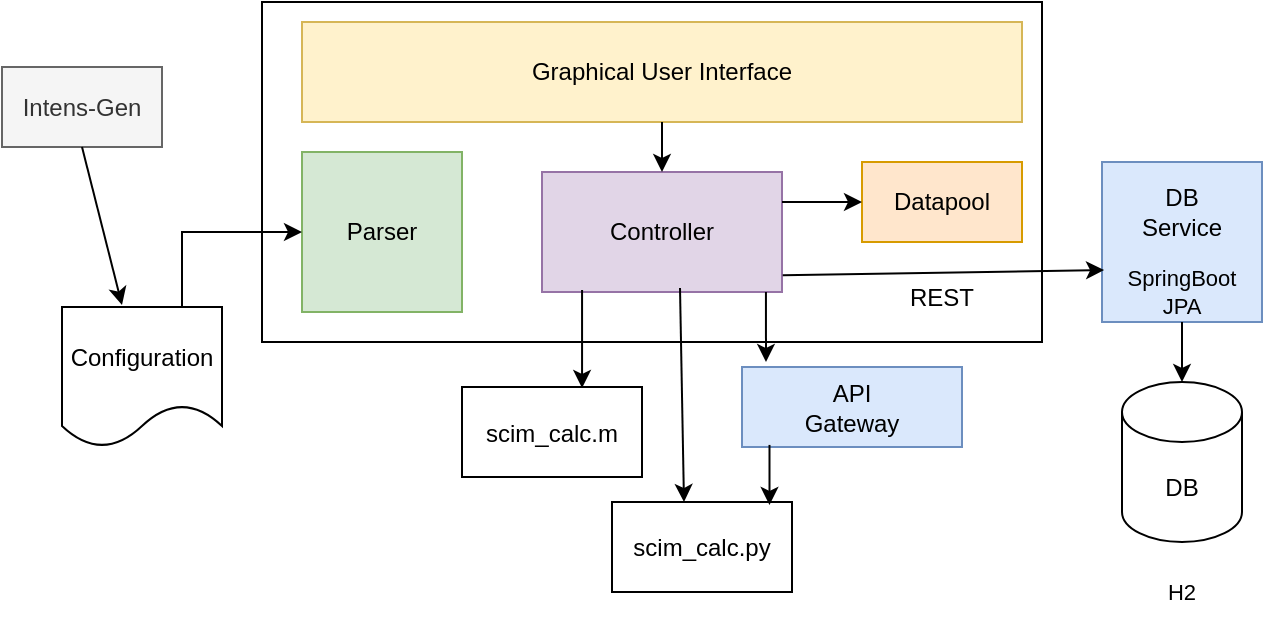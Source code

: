 <mxfile version="26.2.14">
  <diagram id="lFnnfL0ZU50raHwZNyp_" name="Page-1">
    <mxGraphModel dx="739" dy="795" grid="1" gridSize="10" guides="1" tooltips="1" connect="1" arrows="1" fold="1" page="1" pageScale="1" pageWidth="850" pageHeight="1100" math="0" shadow="0">
      <root>
        <mxCell id="0" />
        <mxCell id="1" parent="0" />
        <mxCell id="7DW4IX4cOBPBgaY2yPGB-29" value="" style="rounded=0;whiteSpace=wrap;html=1;" parent="1" vertex="1">
          <mxGeometry x="180" width="390" height="170" as="geometry" />
        </mxCell>
        <mxCell id="7DW4IX4cOBPBgaY2yPGB-1" value="DB" style="shape=cylinder3;whiteSpace=wrap;html=1;boundedLbl=1;backgroundOutline=1;size=15;" parent="1" vertex="1">
          <mxGeometry x="610" y="190" width="60" height="80" as="geometry" />
        </mxCell>
        <mxCell id="7DW4IX4cOBPBgaY2yPGB-2" value="" style="shape=document;whiteSpace=wrap;html=1;boundedLbl=1;" parent="1" vertex="1">
          <mxGeometry x="80" y="152.5" width="80" height="70" as="geometry" />
        </mxCell>
        <mxCell id="7DW4IX4cOBPBgaY2yPGB-3" value="" style="rounded=0;whiteSpace=wrap;html=1;fillColor=#fff2cc;strokeColor=#d6b656;" parent="1" vertex="1">
          <mxGeometry x="200" y="10" width="360" height="50" as="geometry" />
        </mxCell>
        <mxCell id="7DW4IX4cOBPBgaY2yPGB-4" value="" style="rounded=0;whiteSpace=wrap;html=1;fillColor=#d5e8d4;strokeColor=#82b366;" parent="1" vertex="1">
          <mxGeometry x="200" y="75" width="80" height="80" as="geometry" />
        </mxCell>
        <mxCell id="7DW4IX4cOBPBgaY2yPGB-5" value="" style="rounded=0;whiteSpace=wrap;html=1;fillColor=#e1d5e7;strokeColor=#9673a6;" parent="1" vertex="1">
          <mxGeometry x="320" y="85" width="120" height="60" as="geometry" />
        </mxCell>
        <mxCell id="7DW4IX4cOBPBgaY2yPGB-6" value="" style="rounded=0;whiteSpace=wrap;html=1;fillColor=#ffe6cc;strokeColor=#d79b00;" parent="1" vertex="1">
          <mxGeometry x="480" y="80" width="80" height="40" as="geometry" />
        </mxCell>
        <mxCell id="7DW4IX4cOBPBgaY2yPGB-7" value="" style="whiteSpace=wrap;html=1;aspect=fixed;fillColor=#dae8fc;strokeColor=#6c8ebf;" parent="1" vertex="1">
          <mxGeometry x="600" y="80" width="80" height="80" as="geometry" />
        </mxCell>
        <mxCell id="7DW4IX4cOBPBgaY2yPGB-10" value="" style="rounded=0;whiteSpace=wrap;html=1;" parent="1" vertex="1">
          <mxGeometry x="355" y="250" width="90" height="45" as="geometry" />
        </mxCell>
        <mxCell id="7DW4IX4cOBPBgaY2yPGB-11" value="Controller" style="text;html=1;align=center;verticalAlign=middle;whiteSpace=wrap;rounded=0;" parent="1" vertex="1">
          <mxGeometry x="350" y="100" width="60" height="30" as="geometry" />
        </mxCell>
        <mxCell id="7DW4IX4cOBPBgaY2yPGB-12" value="Parser" style="text;html=1;strokeColor=none;fillColor=none;align=center;verticalAlign=middle;whiteSpace=wrap;rounded=0;" parent="1" vertex="1">
          <mxGeometry x="210" y="100" width="60" height="30" as="geometry" />
        </mxCell>
        <mxCell id="7DW4IX4cOBPBgaY2yPGB-13" value="Datapool" style="text;html=1;strokeColor=none;fillColor=none;align=center;verticalAlign=middle;whiteSpace=wrap;rounded=0;" parent="1" vertex="1">
          <mxGeometry x="495" y="72.5" width="50" height="55" as="geometry" />
        </mxCell>
        <mxCell id="7DW4IX4cOBPBgaY2yPGB-14" value="DB Service" style="text;html=1;strokeColor=none;fillColor=none;align=center;verticalAlign=middle;whiteSpace=wrap;rounded=0;" parent="1" vertex="1">
          <mxGeometry x="610" y="90" width="60" height="30" as="geometry" />
        </mxCell>
        <mxCell id="7DW4IX4cOBPBgaY2yPGB-15" value="Graphical User Interface" style="text;html=1;strokeColor=none;fillColor=none;align=center;verticalAlign=middle;whiteSpace=wrap;rounded=0;" parent="1" vertex="1">
          <mxGeometry x="310" y="20" width="140" height="30" as="geometry" />
        </mxCell>
        <mxCell id="7DW4IX4cOBPBgaY2yPGB-16" value="Configuration" style="text;html=1;strokeColor=none;fillColor=none;align=center;verticalAlign=middle;whiteSpace=wrap;rounded=0;" parent="1" vertex="1">
          <mxGeometry x="90" y="162.5" width="60" height="30" as="geometry" />
        </mxCell>
        <mxCell id="7DW4IX4cOBPBgaY2yPGB-17" value="scim_calc.py" style="text;html=1;strokeColor=none;fillColor=none;align=center;verticalAlign=middle;whiteSpace=wrap;rounded=0;" parent="1" vertex="1">
          <mxGeometry x="370" y="257.5" width="60" height="30" as="geometry" />
        </mxCell>
        <mxCell id="7DW4IX4cOBPBgaY2yPGB-18" value="" style="endArrow=none;html=1;rounded=0;entryX=0.5;entryY=1;entryDx=0;entryDy=0;exitX=0.5;exitY=0;exitDx=0;exitDy=0;startArrow=classic;startFill=1;" parent="1" source="7DW4IX4cOBPBgaY2yPGB-5" target="7DW4IX4cOBPBgaY2yPGB-3" edge="1">
          <mxGeometry width="50" height="50" relative="1" as="geometry">
            <mxPoint x="350" y="230" as="sourcePoint" />
            <mxPoint x="400" y="180" as="targetPoint" />
          </mxGeometry>
        </mxCell>
        <mxCell id="7DW4IX4cOBPBgaY2yPGB-19" value="" style="endArrow=none;html=1;rounded=0;exitX=0;exitY=0.5;exitDx=0;exitDy=0;startArrow=classic;startFill=1;entryX=1;entryY=0.25;entryDx=0;entryDy=0;" parent="1" source="7DW4IX4cOBPBgaY2yPGB-6" target="7DW4IX4cOBPBgaY2yPGB-5" edge="1">
          <mxGeometry width="50" height="50" relative="1" as="geometry">
            <mxPoint x="350" y="230" as="sourcePoint" />
            <mxPoint x="400" y="180" as="targetPoint" />
          </mxGeometry>
        </mxCell>
        <mxCell id="7DW4IX4cOBPBgaY2yPGB-22" value="" style="endArrow=none;html=1;rounded=0;entryX=1.003;entryY=0.861;entryDx=0;entryDy=0;exitX=0.013;exitY=0.675;exitDx=0;exitDy=0;startArrow=classic;startFill=1;entryPerimeter=0;exitPerimeter=0;" parent="1" source="7DW4IX4cOBPBgaY2yPGB-7" target="7DW4IX4cOBPBgaY2yPGB-5" edge="1">
          <mxGeometry width="50" height="50" relative="1" as="geometry">
            <mxPoint x="350" y="230" as="sourcePoint" />
            <mxPoint x="400" y="180" as="targetPoint" />
            <Array as="points" />
          </mxGeometry>
        </mxCell>
        <mxCell id="7DW4IX4cOBPBgaY2yPGB-27" value="" style="endArrow=none;html=1;rounded=0;entryX=0.5;entryY=1;entryDx=0;entryDy=0;startArrow=classic;startFill=1;" parent="1" source="7DW4IX4cOBPBgaY2yPGB-1" target="7DW4IX4cOBPBgaY2yPGB-7" edge="1">
          <mxGeometry width="50" height="50" relative="1" as="geometry">
            <mxPoint x="370" y="230" as="sourcePoint" />
            <mxPoint x="420" y="180" as="targetPoint" />
          </mxGeometry>
        </mxCell>
        <mxCell id="7DW4IX4cOBPBgaY2yPGB-28" value="" style="endArrow=classic;html=1;rounded=0;entryX=0;entryY=0.5;entryDx=0;entryDy=0;exitX=0.75;exitY=0;exitDx=0;exitDy=0;" parent="1" source="7DW4IX4cOBPBgaY2yPGB-2" target="7DW4IX4cOBPBgaY2yPGB-4" edge="1">
          <mxGeometry width="50" height="50" relative="1" as="geometry">
            <mxPoint x="370" y="230" as="sourcePoint" />
            <mxPoint x="420" y="180" as="targetPoint" />
            <Array as="points">
              <mxPoint x="140" y="115" />
            </Array>
          </mxGeometry>
        </mxCell>
        <mxCell id="7DW4IX4cOBPBgaY2yPGB-30" value="&lt;div&gt;Intens-Gen&lt;/div&gt;" style="rounded=0;whiteSpace=wrap;html=1;fillColor=#f5f5f5;fontColor=#333333;strokeColor=#666666;" parent="1" vertex="1">
          <mxGeometry x="50" y="32.5" width="80" height="40" as="geometry" />
        </mxCell>
        <mxCell id="7DW4IX4cOBPBgaY2yPGB-32" value="" style="endArrow=classic;html=1;rounded=0;exitX=0.5;exitY=1;exitDx=0;exitDy=0;entryX=0.375;entryY=-0.014;entryDx=0;entryDy=0;entryPerimeter=0;" parent="1" source="7DW4IX4cOBPBgaY2yPGB-30" target="7DW4IX4cOBPBgaY2yPGB-2" edge="1">
          <mxGeometry width="50" height="50" relative="1" as="geometry">
            <mxPoint x="370" y="230" as="sourcePoint" />
            <mxPoint x="420" y="180" as="targetPoint" />
          </mxGeometry>
        </mxCell>
        <mxCell id="7DW4IX4cOBPBgaY2yPGB-34" value="&lt;div style=&quot;font-size: 11px;&quot;&gt;SpringBoot&lt;/div&gt;&lt;div style=&quot;font-size: 11px;&quot;&gt;JPA&lt;br&gt;&lt;/div&gt;" style="text;html=1;strokeColor=none;fillColor=none;align=center;verticalAlign=middle;whiteSpace=wrap;rounded=0;" parent="1" vertex="1">
          <mxGeometry x="610" y="130" width="60" height="30" as="geometry" />
        </mxCell>
        <mxCell id="7DW4IX4cOBPBgaY2yPGB-35" value="H2" style="text;html=1;strokeColor=none;fillColor=none;align=center;verticalAlign=middle;whiteSpace=wrap;rounded=0;fontSize=11;" parent="1" vertex="1">
          <mxGeometry x="610" y="280" width="60" height="30" as="geometry" />
        </mxCell>
        <mxCell id="AacaUoHCDb95vY7VXvAr-1" value="REST" style="text;html=1;strokeColor=none;fillColor=none;align=center;verticalAlign=middle;whiteSpace=wrap;rounded=0;" parent="1" vertex="1">
          <mxGeometry x="490" y="135" width="60" height="25" as="geometry" />
        </mxCell>
        <mxCell id="zrCdVp1b5vs9OAvNw22L-2" value="" style="rounded=0;whiteSpace=wrap;html=1;fillColor=#dae8fc;strokeColor=#6c8ebf;" parent="1" vertex="1">
          <mxGeometry x="420" y="182.5" width="110" height="40" as="geometry" />
        </mxCell>
        <mxCell id="zrCdVp1b5vs9OAvNw22L-3" value="API Gateway" style="text;html=1;align=center;verticalAlign=middle;whiteSpace=wrap;rounded=0;" parent="1" vertex="1">
          <mxGeometry x="445" y="187.5" width="60" height="30" as="geometry" />
        </mxCell>
        <mxCell id="zrCdVp1b5vs9OAvNw22L-11" value="" style="endArrow=classic;html=1;rounded=0;exitX=0.933;exitY=1;exitDx=0;exitDy=0;exitPerimeter=0;" parent="1" source="7DW4IX4cOBPBgaY2yPGB-5" edge="1">
          <mxGeometry width="50" height="50" relative="1" as="geometry">
            <mxPoint x="320" y="190" as="sourcePoint" />
            <mxPoint x="432" y="180" as="targetPoint" />
          </mxGeometry>
        </mxCell>
        <mxCell id="tqQRholDofP9-vdfFMWt-3" value="" style="endArrow=classic;html=1;rounded=0;entryX=0.4;entryY=0;entryDx=0;entryDy=0;entryPerimeter=0;exitX=0.575;exitY=0.967;exitDx=0;exitDy=0;exitPerimeter=0;" edge="1" parent="1" source="7DW4IX4cOBPBgaY2yPGB-5" target="7DW4IX4cOBPBgaY2yPGB-10">
          <mxGeometry width="50" height="50" relative="1" as="geometry">
            <mxPoint x="280" y="300" as="sourcePoint" />
            <mxPoint x="410" y="390" as="targetPoint" />
          </mxGeometry>
        </mxCell>
        <mxCell id="tqQRholDofP9-vdfFMWt-4" value="" style="rounded=0;whiteSpace=wrap;html=1;" vertex="1" parent="1">
          <mxGeometry x="280" y="192.5" width="90" height="45" as="geometry" />
        </mxCell>
        <mxCell id="tqQRholDofP9-vdfFMWt-5" value="" style="endArrow=classic;html=1;rounded=0;exitX=0.167;exitY=0.983;exitDx=0;exitDy=0;exitPerimeter=0;entryX=0.667;entryY=0.011;entryDx=0;entryDy=0;entryPerimeter=0;" edge="1" parent="1" source="7DW4IX4cOBPBgaY2yPGB-5" target="tqQRholDofP9-vdfFMWt-4">
          <mxGeometry width="50" height="50" relative="1" as="geometry">
            <mxPoint x="360" y="440" as="sourcePoint" />
            <mxPoint x="410" y="390" as="targetPoint" />
          </mxGeometry>
        </mxCell>
        <mxCell id="tqQRholDofP9-vdfFMWt-7" value="&lt;div&gt;scim_calc.m&lt;/div&gt;&lt;div&gt;&lt;br&gt;&lt;/div&gt;" style="text;html=1;strokeColor=none;fillColor=none;align=center;verticalAlign=middle;whiteSpace=wrap;rounded=0;" vertex="1" parent="1">
          <mxGeometry x="295" y="207.5" width="60" height="30" as="geometry" />
        </mxCell>
        <mxCell id="tqQRholDofP9-vdfFMWt-8" value="" style="endArrow=classic;html=1;rounded=0;exitX=0.125;exitY=0.974;exitDx=0;exitDy=0;exitPerimeter=0;entryX=0.875;entryY=0.033;entryDx=0;entryDy=0;entryPerimeter=0;" edge="1" parent="1" source="zrCdVp1b5vs9OAvNw22L-2" target="7DW4IX4cOBPBgaY2yPGB-10">
          <mxGeometry width="50" height="50" relative="1" as="geometry">
            <mxPoint x="400" y="380" as="sourcePoint" />
            <mxPoint x="450" y="330" as="targetPoint" />
          </mxGeometry>
        </mxCell>
      </root>
    </mxGraphModel>
  </diagram>
</mxfile>
